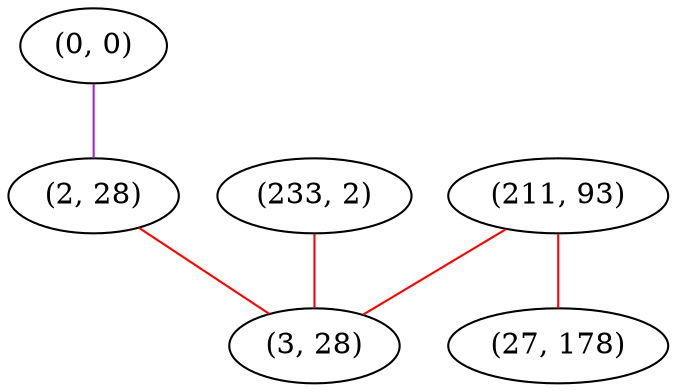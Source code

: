 graph "" {
"(0, 0)";
"(2, 28)";
"(211, 93)";
"(233, 2)";
"(27, 178)";
"(3, 28)";
"(0, 0)" -- "(2, 28)"  [color=purple, key=0, weight=4];
"(2, 28)" -- "(3, 28)"  [color=red, key=0, weight=1];
"(211, 93)" -- "(27, 178)"  [color=red, key=0, weight=1];
"(211, 93)" -- "(3, 28)"  [color=red, key=0, weight=1];
"(233, 2)" -- "(3, 28)"  [color=red, key=0, weight=1];
}
